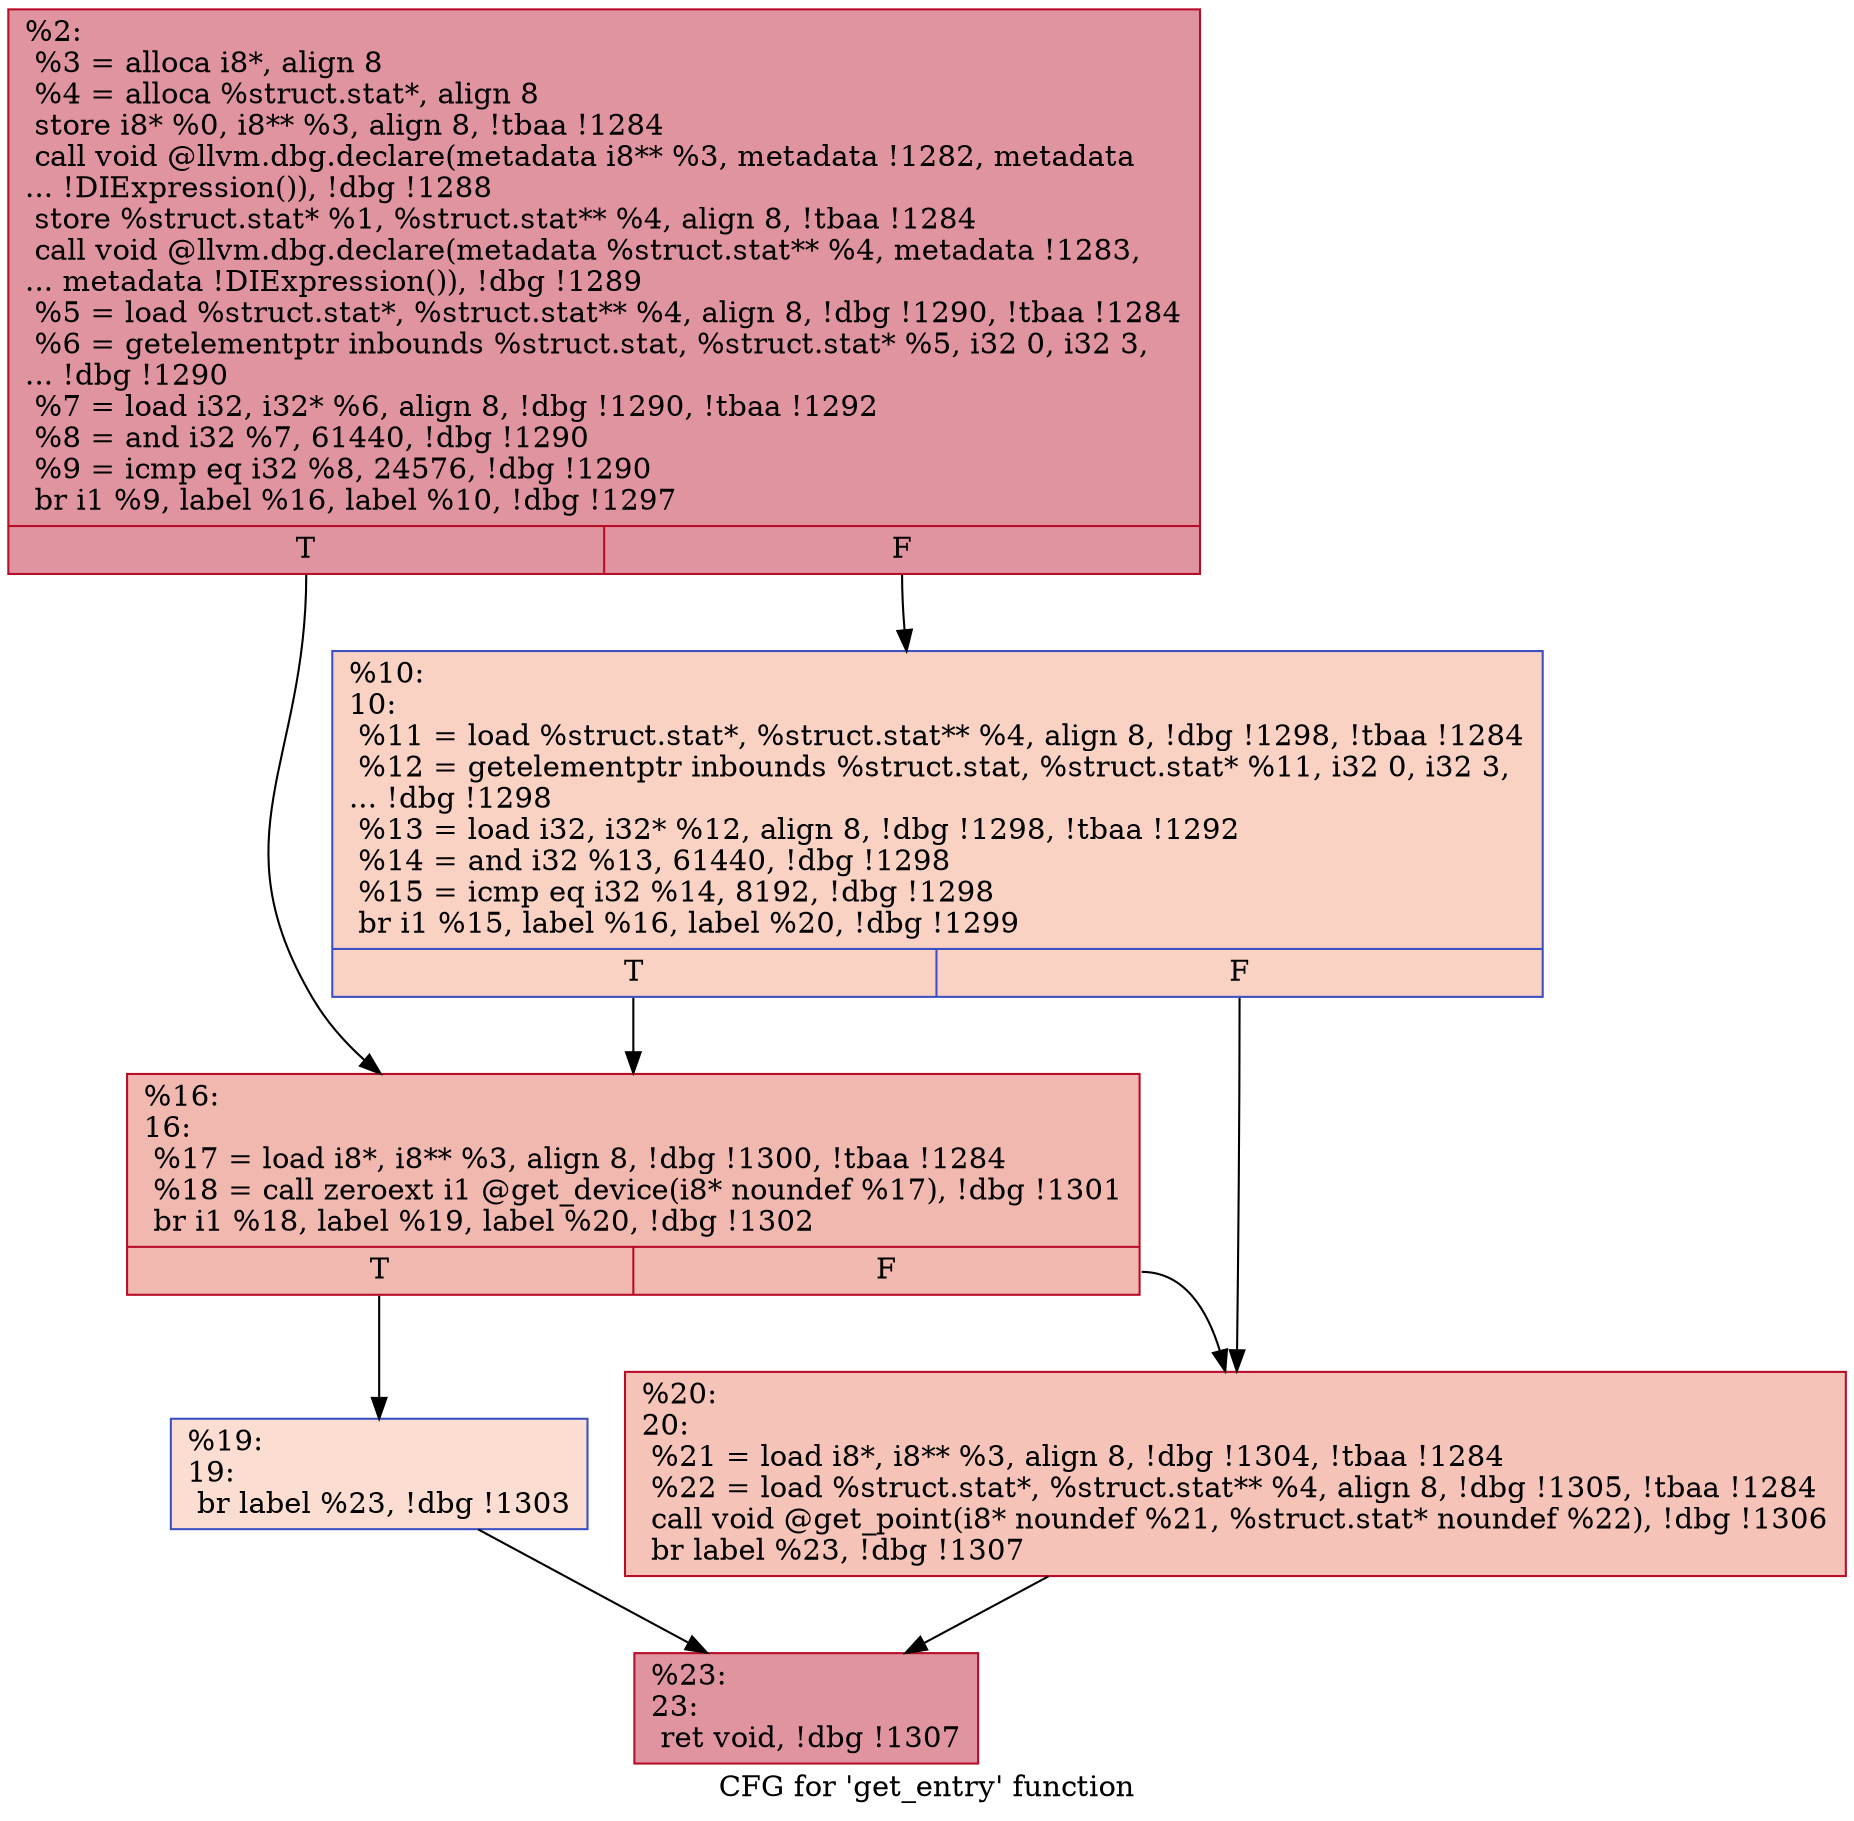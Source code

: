 digraph "CFG for 'get_entry' function" {
	label="CFG for 'get_entry' function";

	Node0x109ee30 [shape=record,color="#b70d28ff", style=filled, fillcolor="#b70d2870",label="{%2:\l  %3 = alloca i8*, align 8\l  %4 = alloca %struct.stat*, align 8\l  store i8* %0, i8** %3, align 8, !tbaa !1284\l  call void @llvm.dbg.declare(metadata i8** %3, metadata !1282, metadata\l... !DIExpression()), !dbg !1288\l  store %struct.stat* %1, %struct.stat** %4, align 8, !tbaa !1284\l  call void @llvm.dbg.declare(metadata %struct.stat** %4, metadata !1283,\l... metadata !DIExpression()), !dbg !1289\l  %5 = load %struct.stat*, %struct.stat** %4, align 8, !dbg !1290, !tbaa !1284\l  %6 = getelementptr inbounds %struct.stat, %struct.stat* %5, i32 0, i32 3,\l... !dbg !1290\l  %7 = load i32, i32* %6, align 8, !dbg !1290, !tbaa !1292\l  %8 = and i32 %7, 61440, !dbg !1290\l  %9 = icmp eq i32 %8, 24576, !dbg !1290\l  br i1 %9, label %16, label %10, !dbg !1297\l|{<s0>T|<s1>F}}"];
	Node0x109ee30:s0 -> Node0x109f090;
	Node0x109ee30:s1 -> Node0x109f040;
	Node0x109f040 [shape=record,color="#3d50c3ff", style=filled, fillcolor="#f4987a70",label="{%10:\l10:                                               \l  %11 = load %struct.stat*, %struct.stat** %4, align 8, !dbg !1298, !tbaa !1284\l  %12 = getelementptr inbounds %struct.stat, %struct.stat* %11, i32 0, i32 3,\l... !dbg !1298\l  %13 = load i32, i32* %12, align 8, !dbg !1298, !tbaa !1292\l  %14 = and i32 %13, 61440, !dbg !1298\l  %15 = icmp eq i32 %14, 8192, !dbg !1298\l  br i1 %15, label %16, label %20, !dbg !1299\l|{<s0>T|<s1>F}}"];
	Node0x109f040:s0 -> Node0x109f090;
	Node0x109f040:s1 -> Node0x109f130;
	Node0x109f090 [shape=record,color="#b70d28ff", style=filled, fillcolor="#dc5d4a70",label="{%16:\l16:                                               \l  %17 = load i8*, i8** %3, align 8, !dbg !1300, !tbaa !1284\l  %18 = call zeroext i1 @get_device(i8* noundef %17), !dbg !1301\l  br i1 %18, label %19, label %20, !dbg !1302\l|{<s0>T|<s1>F}}"];
	Node0x109f090:s0 -> Node0x109f0e0;
	Node0x109f090:s1 -> Node0x109f130;
	Node0x109f0e0 [shape=record,color="#3d50c3ff", style=filled, fillcolor="#f7b39670",label="{%19:\l19:                                               \l  br label %23, !dbg !1303\l}"];
	Node0x109f0e0 -> Node0x109f180;
	Node0x109f130 [shape=record,color="#b70d28ff", style=filled, fillcolor="#e8765c70",label="{%20:\l20:                                               \l  %21 = load i8*, i8** %3, align 8, !dbg !1304, !tbaa !1284\l  %22 = load %struct.stat*, %struct.stat** %4, align 8, !dbg !1305, !tbaa !1284\l  call void @get_point(i8* noundef %21, %struct.stat* noundef %22), !dbg !1306\l  br label %23, !dbg !1307\l}"];
	Node0x109f130 -> Node0x109f180;
	Node0x109f180 [shape=record,color="#b70d28ff", style=filled, fillcolor="#b70d2870",label="{%23:\l23:                                               \l  ret void, !dbg !1307\l}"];
}
